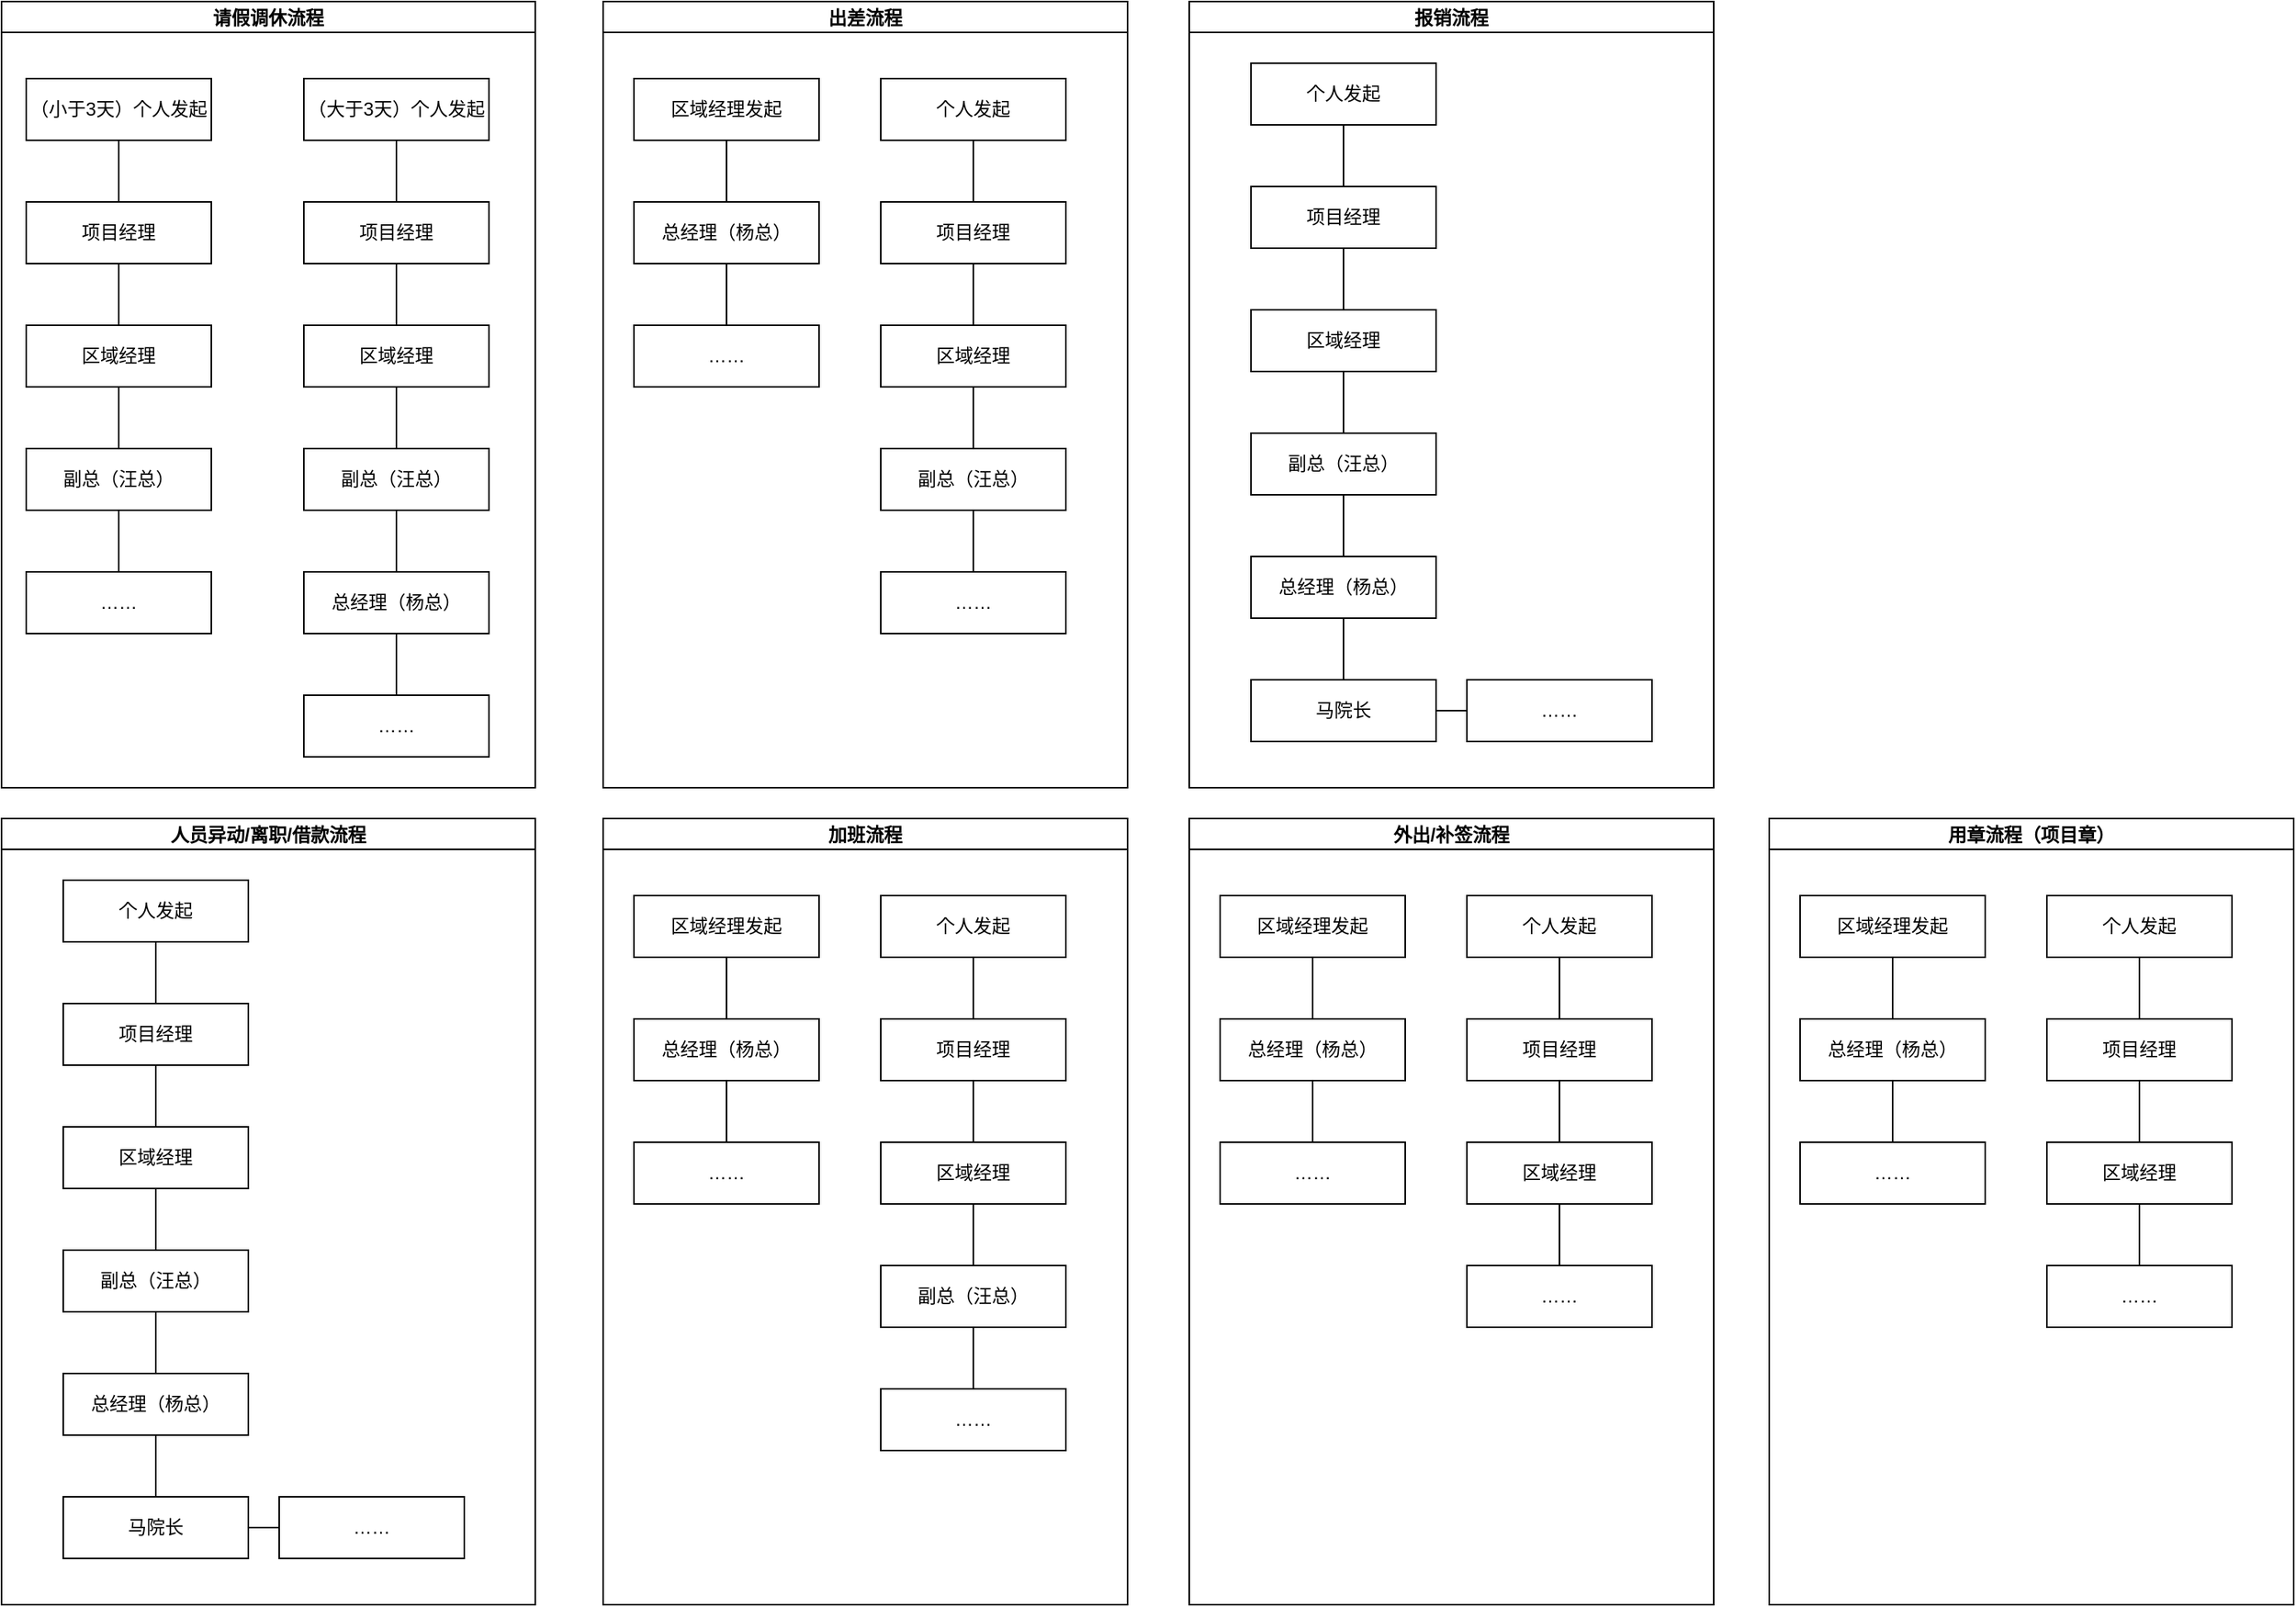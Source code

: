 <mxfile version="16.5.6" type="github"><diagram id="9cjSWzcW_gVjV4FoyTow" name="第 1 页"><mxGraphModel dx="925" dy="501" grid="1" gridSize="10" guides="1" tooltips="1" connect="1" arrows="1" fold="1" page="1" pageScale="1" pageWidth="827" pageHeight="1169" math="1" shadow="0"><root><mxCell id="0"/><mxCell id="1" parent="0"/><mxCell id="sCYieP3I8B-GLEhcIFoH-1" value="请假调休流程" style="swimlane;startSize=20;horizontal=1;containerType=tree;" parent="1" vertex="1"><mxGeometry x="24" y="20" width="346" height="510" as="geometry"/></mxCell><mxCell id="sCYieP3I8B-GLEhcIFoH-8" value="（小于3天）个人发起" style="whiteSpace=wrap;html=1;treeFolding=1;treeMoving=1;newEdgeStyle={&quot;edgeStyle&quot;:&quot;elbowEdgeStyle&quot;,&quot;startArrow&quot;:&quot;none&quot;,&quot;endArrow&quot;:&quot;none&quot;};" parent="sCYieP3I8B-GLEhcIFoH-1" vertex="1"><mxGeometry x="16" y="50" width="120" height="40" as="geometry"/></mxCell><mxCell id="sCYieP3I8B-GLEhcIFoH-9" value="项目经理" style="whiteSpace=wrap;html=1;treeFolding=1;treeMoving=1;newEdgeStyle={&quot;edgeStyle&quot;:&quot;elbowEdgeStyle&quot;,&quot;startArrow&quot;:&quot;none&quot;,&quot;endArrow&quot;:&quot;none&quot;};" parent="sCYieP3I8B-GLEhcIFoH-1" vertex="1"><mxGeometry x="16" y="130" width="120" height="40" as="geometry"/></mxCell><mxCell id="sCYieP3I8B-GLEhcIFoH-7" value="" style="edgeStyle=elbowEdgeStyle;elbow=vertical;startArrow=none;endArrow=none;rounded=0;" parent="sCYieP3I8B-GLEhcIFoH-1" source="sCYieP3I8B-GLEhcIFoH-8" target="sCYieP3I8B-GLEhcIFoH-9" edge="1"><mxGeometry relative="1" as="geometry"/></mxCell><mxCell id="sCYieP3I8B-GLEhcIFoH-10" value="" style="edgeStyle=elbowEdgeStyle;elbow=vertical;startArrow=none;endArrow=none;rounded=0;" parent="sCYieP3I8B-GLEhcIFoH-1" source="sCYieP3I8B-GLEhcIFoH-9" target="sCYieP3I8B-GLEhcIFoH-11" edge="1"><mxGeometry relative="1" as="geometry"><mxPoint x="76" y="90" as="sourcePoint"/></mxGeometry></mxCell><mxCell id="sCYieP3I8B-GLEhcIFoH-11" value="区域经理" style="whiteSpace=wrap;html=1;treeFolding=1;treeMoving=1;newEdgeStyle={&quot;edgeStyle&quot;:&quot;elbowEdgeStyle&quot;,&quot;startArrow&quot;:&quot;none&quot;,&quot;endArrow&quot;:&quot;none&quot;};" parent="sCYieP3I8B-GLEhcIFoH-1" vertex="1"><mxGeometry x="16" y="210" width="120" height="40" as="geometry"/></mxCell><mxCell id="sCYieP3I8B-GLEhcIFoH-12" value="" style="edgeStyle=elbowEdgeStyle;elbow=vertical;startArrow=none;endArrow=none;rounded=0;" parent="sCYieP3I8B-GLEhcIFoH-1" source="sCYieP3I8B-GLEhcIFoH-11" target="sCYieP3I8B-GLEhcIFoH-13" edge="1"><mxGeometry relative="1" as="geometry"><mxPoint x="86" y="190" as="sourcePoint"/></mxGeometry></mxCell><mxCell id="sCYieP3I8B-GLEhcIFoH-13" value="副总（汪总）" style="whiteSpace=wrap;html=1;treeFolding=1;treeMoving=1;newEdgeStyle={&quot;edgeStyle&quot;:&quot;elbowEdgeStyle&quot;,&quot;startArrow&quot;:&quot;none&quot;,&quot;endArrow&quot;:&quot;none&quot;};" parent="sCYieP3I8B-GLEhcIFoH-1" vertex="1"><mxGeometry x="16" y="290" width="120" height="40" as="geometry"/></mxCell><mxCell id="sCYieP3I8B-GLEhcIFoH-16" value="（大于3天）个人发起" style="whiteSpace=wrap;html=1;treeFolding=1;treeMoving=1;newEdgeStyle={&quot;edgeStyle&quot;:&quot;elbowEdgeStyle&quot;,&quot;startArrow&quot;:&quot;none&quot;,&quot;endArrow&quot;:&quot;none&quot;};" parent="sCYieP3I8B-GLEhcIFoH-1" vertex="1"><mxGeometry x="196" y="50" width="120" height="40" as="geometry"/></mxCell><mxCell id="sCYieP3I8B-GLEhcIFoH-17" value="项目经理" style="whiteSpace=wrap;html=1;treeFolding=1;treeMoving=1;newEdgeStyle={&quot;edgeStyle&quot;:&quot;elbowEdgeStyle&quot;,&quot;startArrow&quot;:&quot;none&quot;,&quot;endArrow&quot;:&quot;none&quot;};" parent="sCYieP3I8B-GLEhcIFoH-1" vertex="1"><mxGeometry x="196" y="130" width="120" height="40" as="geometry"/></mxCell><mxCell id="sCYieP3I8B-GLEhcIFoH-18" value="" style="edgeStyle=elbowEdgeStyle;elbow=vertical;startArrow=none;endArrow=none;rounded=0;" parent="sCYieP3I8B-GLEhcIFoH-1" source="sCYieP3I8B-GLEhcIFoH-16" target="sCYieP3I8B-GLEhcIFoH-17" edge="1"><mxGeometry relative="1" as="geometry"/></mxCell><mxCell id="sCYieP3I8B-GLEhcIFoH-19" value="" style="edgeStyle=elbowEdgeStyle;elbow=vertical;startArrow=none;endArrow=none;rounded=0;" parent="sCYieP3I8B-GLEhcIFoH-1" source="sCYieP3I8B-GLEhcIFoH-17" target="sCYieP3I8B-GLEhcIFoH-20" edge="1"><mxGeometry relative="1" as="geometry"><mxPoint x="246" y="70" as="sourcePoint"/></mxGeometry></mxCell><mxCell id="sCYieP3I8B-GLEhcIFoH-20" value="区域经理" style="whiteSpace=wrap;html=1;treeFolding=1;treeMoving=1;newEdgeStyle={&quot;edgeStyle&quot;:&quot;elbowEdgeStyle&quot;,&quot;startArrow&quot;:&quot;none&quot;,&quot;endArrow&quot;:&quot;none&quot;};" parent="sCYieP3I8B-GLEhcIFoH-1" vertex="1"><mxGeometry x="196" y="210" width="120" height="40" as="geometry"/></mxCell><mxCell id="sCYieP3I8B-GLEhcIFoH-21" value="" style="edgeStyle=elbowEdgeStyle;elbow=vertical;startArrow=none;endArrow=none;rounded=0;" parent="sCYieP3I8B-GLEhcIFoH-1" source="sCYieP3I8B-GLEhcIFoH-20" target="sCYieP3I8B-GLEhcIFoH-22" edge="1"><mxGeometry relative="1" as="geometry"><mxPoint x="256" y="170" as="sourcePoint"/></mxGeometry></mxCell><mxCell id="sCYieP3I8B-GLEhcIFoH-22" value="副总（汪总）" style="whiteSpace=wrap;html=1;treeFolding=1;treeMoving=1;newEdgeStyle={&quot;edgeStyle&quot;:&quot;elbowEdgeStyle&quot;,&quot;startArrow&quot;:&quot;none&quot;,&quot;endArrow&quot;:&quot;none&quot;};" parent="sCYieP3I8B-GLEhcIFoH-1" vertex="1"><mxGeometry x="196" y="290" width="120" height="40" as="geometry"/></mxCell><mxCell id="sCYieP3I8B-GLEhcIFoH-23" value="" style="edgeStyle=elbowEdgeStyle;elbow=vertical;startArrow=none;endArrow=none;rounded=0;" parent="sCYieP3I8B-GLEhcIFoH-1" source="sCYieP3I8B-GLEhcIFoH-13" target="sCYieP3I8B-GLEhcIFoH-24" edge="1"><mxGeometry relative="1" as="geometry"><mxPoint x="86" y="270" as="sourcePoint"/></mxGeometry></mxCell><mxCell id="sCYieP3I8B-GLEhcIFoH-24" value="……" style="whiteSpace=wrap;html=1;treeFolding=1;treeMoving=1;newEdgeStyle={&quot;edgeStyle&quot;:&quot;elbowEdgeStyle&quot;,&quot;startArrow&quot;:&quot;none&quot;,&quot;endArrow&quot;:&quot;none&quot;};" parent="sCYieP3I8B-GLEhcIFoH-1" vertex="1"><mxGeometry x="16" y="370" width="120" height="40" as="geometry"/></mxCell><mxCell id="sCYieP3I8B-GLEhcIFoH-25" value="" style="edgeStyle=elbowEdgeStyle;elbow=vertical;startArrow=none;endArrow=none;rounded=0;" parent="sCYieP3I8B-GLEhcIFoH-1" source="sCYieP3I8B-GLEhcIFoH-22" target="sCYieP3I8B-GLEhcIFoH-26" edge="1"><mxGeometry relative="1" as="geometry"><mxPoint x="266" y="270" as="sourcePoint"/></mxGeometry></mxCell><mxCell id="sCYieP3I8B-GLEhcIFoH-26" value="总经理（杨总）" style="whiteSpace=wrap;html=1;treeFolding=1;treeMoving=1;newEdgeStyle={&quot;edgeStyle&quot;:&quot;elbowEdgeStyle&quot;,&quot;startArrow&quot;:&quot;none&quot;,&quot;endArrow&quot;:&quot;none&quot;};" parent="sCYieP3I8B-GLEhcIFoH-1" vertex="1"><mxGeometry x="196" y="370" width="120" height="40" as="geometry"/></mxCell><mxCell id="sCYieP3I8B-GLEhcIFoH-27" value="" style="edgeStyle=elbowEdgeStyle;elbow=vertical;startArrow=none;endArrow=none;rounded=0;" parent="sCYieP3I8B-GLEhcIFoH-1" source="sCYieP3I8B-GLEhcIFoH-26" target="sCYieP3I8B-GLEhcIFoH-28" edge="1"><mxGeometry relative="1" as="geometry"><mxPoint x="266" y="350" as="sourcePoint"/></mxGeometry></mxCell><mxCell id="sCYieP3I8B-GLEhcIFoH-28" value="……" style="whiteSpace=wrap;html=1;treeFolding=1;treeMoving=1;newEdgeStyle={&quot;edgeStyle&quot;:&quot;elbowEdgeStyle&quot;,&quot;startArrow&quot;:&quot;none&quot;,&quot;endArrow&quot;:&quot;none&quot;};" parent="sCYieP3I8B-GLEhcIFoH-1" vertex="1"><mxGeometry x="196" y="450" width="120" height="40" as="geometry"/></mxCell><mxCell id="sCYieP3I8B-GLEhcIFoH-29" value="出差流程" style="swimlane;startSize=20;horizontal=1;containerType=tree;" parent="1" vertex="1"><mxGeometry x="414" y="20" width="340" height="510" as="geometry"/></mxCell><mxCell id="sCYieP3I8B-GLEhcIFoH-30" value="" style="edgeStyle=elbowEdgeStyle;elbow=vertical;startArrow=none;endArrow=none;rounded=0;" parent="sCYieP3I8B-GLEhcIFoH-29" source="sCYieP3I8B-GLEhcIFoH-31" target="sCYieP3I8B-GLEhcIFoH-32" edge="1"><mxGeometry relative="1" as="geometry"/></mxCell><mxCell id="sCYieP3I8B-GLEhcIFoH-31" value="区域经理发起" style="whiteSpace=wrap;html=1;treeFolding=1;treeMoving=1;newEdgeStyle={&quot;edgeStyle&quot;:&quot;elbowEdgeStyle&quot;,&quot;startArrow&quot;:&quot;none&quot;,&quot;endArrow&quot;:&quot;none&quot;};" parent="sCYieP3I8B-GLEhcIFoH-29" vertex="1"><mxGeometry x="20" y="50" width="120" height="40" as="geometry"/></mxCell><mxCell id="sCYieP3I8B-GLEhcIFoH-32" value="总经理（杨总）" style="whiteSpace=wrap;html=1;treeFolding=1;treeMoving=1;newEdgeStyle={&quot;edgeStyle&quot;:&quot;elbowEdgeStyle&quot;,&quot;startArrow&quot;:&quot;none&quot;,&quot;endArrow&quot;:&quot;none&quot;};" parent="sCYieP3I8B-GLEhcIFoH-29" vertex="1"><mxGeometry x="20" y="130" width="120" height="40" as="geometry"/></mxCell><mxCell id="sCYieP3I8B-GLEhcIFoH-33" value="" style="edgeStyle=elbowEdgeStyle;elbow=vertical;startArrow=none;endArrow=none;rounded=0;" parent="sCYieP3I8B-GLEhcIFoH-29" source="sCYieP3I8B-GLEhcIFoH-32" target="sCYieP3I8B-GLEhcIFoH-34" edge="1"><mxGeometry relative="1" as="geometry"><mxPoint x="90" y="110" as="sourcePoint"/></mxGeometry></mxCell><mxCell id="sCYieP3I8B-GLEhcIFoH-34" value="……" style="whiteSpace=wrap;html=1;treeFolding=1;treeMoving=1;newEdgeStyle={&quot;edgeStyle&quot;:&quot;elbowEdgeStyle&quot;,&quot;startArrow&quot;:&quot;none&quot;,&quot;endArrow&quot;:&quot;none&quot;};" parent="sCYieP3I8B-GLEhcIFoH-29" vertex="1"><mxGeometry x="20" y="210" width="120" height="40" as="geometry"/></mxCell><mxCell id="sCYieP3I8B-GLEhcIFoH-35" value="个人发起" style="whiteSpace=wrap;html=1;treeFolding=1;treeMoving=1;newEdgeStyle={&quot;edgeStyle&quot;:&quot;elbowEdgeStyle&quot;,&quot;startArrow&quot;:&quot;none&quot;,&quot;endArrow&quot;:&quot;none&quot;};" parent="sCYieP3I8B-GLEhcIFoH-29" vertex="1"><mxGeometry x="180" y="50" width="120" height="40" as="geometry"/></mxCell><mxCell id="sCYieP3I8B-GLEhcIFoH-36" value="项目经理" style="whiteSpace=wrap;html=1;treeFolding=1;treeMoving=1;newEdgeStyle={&quot;edgeStyle&quot;:&quot;elbowEdgeStyle&quot;,&quot;startArrow&quot;:&quot;none&quot;,&quot;endArrow&quot;:&quot;none&quot;};" parent="sCYieP3I8B-GLEhcIFoH-29" vertex="1"><mxGeometry x="180" y="130" width="120" height="40" as="geometry"/></mxCell><mxCell id="sCYieP3I8B-GLEhcIFoH-37" value="" style="edgeStyle=elbowEdgeStyle;elbow=vertical;startArrow=none;endArrow=none;rounded=0;" parent="sCYieP3I8B-GLEhcIFoH-29" source="sCYieP3I8B-GLEhcIFoH-35" target="sCYieP3I8B-GLEhcIFoH-36" edge="1"><mxGeometry relative="1" as="geometry"/></mxCell><mxCell id="sCYieP3I8B-GLEhcIFoH-38" value="" style="edgeStyle=elbowEdgeStyle;elbow=vertical;startArrow=none;endArrow=none;rounded=0;" parent="sCYieP3I8B-GLEhcIFoH-29" source="sCYieP3I8B-GLEhcIFoH-36" target="sCYieP3I8B-GLEhcIFoH-39" edge="1"><mxGeometry relative="1" as="geometry"><mxPoint x="240" y="90" as="sourcePoint"/></mxGeometry></mxCell><mxCell id="sCYieP3I8B-GLEhcIFoH-39" value="区域经理" style="whiteSpace=wrap;html=1;treeFolding=1;treeMoving=1;newEdgeStyle={&quot;edgeStyle&quot;:&quot;elbowEdgeStyle&quot;,&quot;startArrow&quot;:&quot;none&quot;,&quot;endArrow&quot;:&quot;none&quot;};" parent="sCYieP3I8B-GLEhcIFoH-29" vertex="1"><mxGeometry x="180" y="210" width="120" height="40" as="geometry"/></mxCell><mxCell id="sCYieP3I8B-GLEhcIFoH-40" value="" style="edgeStyle=elbowEdgeStyle;elbow=vertical;startArrow=none;endArrow=none;rounded=0;" parent="sCYieP3I8B-GLEhcIFoH-29" source="sCYieP3I8B-GLEhcIFoH-39" target="sCYieP3I8B-GLEhcIFoH-41" edge="1"><mxGeometry relative="1" as="geometry"><mxPoint x="250" y="190" as="sourcePoint"/></mxGeometry></mxCell><mxCell id="sCYieP3I8B-GLEhcIFoH-41" value="副总（汪总）" style="whiteSpace=wrap;html=1;treeFolding=1;treeMoving=1;newEdgeStyle={&quot;edgeStyle&quot;:&quot;elbowEdgeStyle&quot;,&quot;startArrow&quot;:&quot;none&quot;,&quot;endArrow&quot;:&quot;none&quot;};" parent="sCYieP3I8B-GLEhcIFoH-29" vertex="1"><mxGeometry x="180" y="290" width="120" height="40" as="geometry"/></mxCell><mxCell id="sCYieP3I8B-GLEhcIFoH-49" value="" style="edgeStyle=elbowEdgeStyle;elbow=vertical;startArrow=none;endArrow=none;rounded=0;" parent="sCYieP3I8B-GLEhcIFoH-29" source="sCYieP3I8B-GLEhcIFoH-41" target="sCYieP3I8B-GLEhcIFoH-50" edge="1"><mxGeometry relative="1" as="geometry"><mxPoint x="250" y="270" as="sourcePoint"/></mxGeometry></mxCell><mxCell id="sCYieP3I8B-GLEhcIFoH-50" value="……" style="whiteSpace=wrap;html=1;treeFolding=1;treeMoving=1;newEdgeStyle={&quot;edgeStyle&quot;:&quot;elbowEdgeStyle&quot;,&quot;startArrow&quot;:&quot;none&quot;,&quot;endArrow&quot;:&quot;none&quot;};" parent="sCYieP3I8B-GLEhcIFoH-29" vertex="1"><mxGeometry x="180" y="370" width="120" height="40" as="geometry"/></mxCell><mxCell id="sCYieP3I8B-GLEhcIFoH-55" value="报销流程" style="swimlane;startSize=20;horizontal=1;containerType=tree;" parent="1" vertex="1"><mxGeometry x="794" y="20" width="340" height="510" as="geometry"/></mxCell><mxCell id="sCYieP3I8B-GLEhcIFoH-61" value="个人发起" style="whiteSpace=wrap;html=1;treeFolding=1;treeMoving=1;newEdgeStyle={&quot;edgeStyle&quot;:&quot;elbowEdgeStyle&quot;,&quot;startArrow&quot;:&quot;none&quot;,&quot;endArrow&quot;:&quot;none&quot;};" parent="sCYieP3I8B-GLEhcIFoH-55" vertex="1"><mxGeometry x="40" y="40" width="120" height="40" as="geometry"/></mxCell><mxCell id="sCYieP3I8B-GLEhcIFoH-62" value="项目经理" style="whiteSpace=wrap;html=1;treeFolding=1;treeMoving=1;newEdgeStyle={&quot;edgeStyle&quot;:&quot;elbowEdgeStyle&quot;,&quot;startArrow&quot;:&quot;none&quot;,&quot;endArrow&quot;:&quot;none&quot;};" parent="sCYieP3I8B-GLEhcIFoH-55" vertex="1"><mxGeometry x="40" y="120" width="120" height="40" as="geometry"/></mxCell><mxCell id="sCYieP3I8B-GLEhcIFoH-63" value="" style="edgeStyle=elbowEdgeStyle;elbow=vertical;startArrow=none;endArrow=none;rounded=0;" parent="sCYieP3I8B-GLEhcIFoH-55" source="sCYieP3I8B-GLEhcIFoH-61" target="sCYieP3I8B-GLEhcIFoH-62" edge="1"><mxGeometry relative="1" as="geometry"/></mxCell><mxCell id="sCYieP3I8B-GLEhcIFoH-64" value="" style="edgeStyle=elbowEdgeStyle;elbow=vertical;startArrow=none;endArrow=none;rounded=0;" parent="sCYieP3I8B-GLEhcIFoH-55" source="sCYieP3I8B-GLEhcIFoH-62" target="sCYieP3I8B-GLEhcIFoH-65" edge="1"><mxGeometry relative="1" as="geometry"><mxPoint x="100" y="80" as="sourcePoint"/></mxGeometry></mxCell><mxCell id="sCYieP3I8B-GLEhcIFoH-65" value="区域经理" style="whiteSpace=wrap;html=1;treeFolding=1;treeMoving=1;newEdgeStyle={&quot;edgeStyle&quot;:&quot;elbowEdgeStyle&quot;,&quot;startArrow&quot;:&quot;none&quot;,&quot;endArrow&quot;:&quot;none&quot;};" parent="sCYieP3I8B-GLEhcIFoH-55" vertex="1"><mxGeometry x="40" y="200" width="120" height="40" as="geometry"/></mxCell><mxCell id="sCYieP3I8B-GLEhcIFoH-66" value="" style="edgeStyle=elbowEdgeStyle;elbow=vertical;startArrow=none;endArrow=none;rounded=0;" parent="sCYieP3I8B-GLEhcIFoH-55" source="sCYieP3I8B-GLEhcIFoH-65" target="sCYieP3I8B-GLEhcIFoH-67" edge="1"><mxGeometry relative="1" as="geometry"><mxPoint x="110" y="180" as="sourcePoint"/></mxGeometry></mxCell><mxCell id="sCYieP3I8B-GLEhcIFoH-67" value="副总（汪总）" style="whiteSpace=wrap;html=1;treeFolding=1;treeMoving=1;newEdgeStyle={&quot;edgeStyle&quot;:&quot;elbowEdgeStyle&quot;,&quot;startArrow&quot;:&quot;none&quot;,&quot;endArrow&quot;:&quot;none&quot;};" parent="sCYieP3I8B-GLEhcIFoH-55" vertex="1"><mxGeometry x="40" y="280" width="120" height="40" as="geometry"/></mxCell><mxCell id="sCYieP3I8B-GLEhcIFoH-68" value="" style="edgeStyle=elbowEdgeStyle;elbow=vertical;startArrow=none;endArrow=none;rounded=0;" parent="sCYieP3I8B-GLEhcIFoH-55" source="sCYieP3I8B-GLEhcIFoH-67" target="sCYieP3I8B-GLEhcIFoH-69" edge="1"><mxGeometry relative="1" as="geometry"><mxPoint x="110" y="260" as="sourcePoint"/></mxGeometry></mxCell><mxCell id="sCYieP3I8B-GLEhcIFoH-69" value="总经理（杨总）" style="whiteSpace=wrap;html=1;treeFolding=1;treeMoving=1;newEdgeStyle={&quot;edgeStyle&quot;:&quot;elbowEdgeStyle&quot;,&quot;startArrow&quot;:&quot;none&quot;,&quot;endArrow&quot;:&quot;none&quot;};" parent="sCYieP3I8B-GLEhcIFoH-55" vertex="1"><mxGeometry x="40" y="360" width="120" height="40" as="geometry"/></mxCell><mxCell id="sCYieP3I8B-GLEhcIFoH-70" value="" style="edgeStyle=elbowEdgeStyle;elbow=vertical;startArrow=none;endArrow=none;rounded=0;" parent="sCYieP3I8B-GLEhcIFoH-55" source="sCYieP3I8B-GLEhcIFoH-69" target="sCYieP3I8B-GLEhcIFoH-71" edge="1"><mxGeometry relative="1" as="geometry"><mxPoint x="1050" y="340" as="sourcePoint"/></mxGeometry></mxCell><mxCell id="sCYieP3I8B-GLEhcIFoH-71" value="马院长" style="whiteSpace=wrap;html=1;treeFolding=1;treeMoving=1;newEdgeStyle={&quot;edgeStyle&quot;:&quot;elbowEdgeStyle&quot;,&quot;startArrow&quot;:&quot;none&quot;,&quot;endArrow&quot;:&quot;none&quot;};" parent="sCYieP3I8B-GLEhcIFoH-55" vertex="1"><mxGeometry x="40" y="440" width="120" height="40" as="geometry"/></mxCell><mxCell id="sCYieP3I8B-GLEhcIFoH-76" value="" style="edgeStyle=elbowEdgeStyle;elbow=vertical;startArrow=none;endArrow=none;rounded=0;" parent="sCYieP3I8B-GLEhcIFoH-55" source="sCYieP3I8B-GLEhcIFoH-71" target="sCYieP3I8B-GLEhcIFoH-77" edge="1"><mxGeometry relative="1" as="geometry"><mxPoint x="1050" y="420" as="sourcePoint"/></mxGeometry></mxCell><mxCell id="sCYieP3I8B-GLEhcIFoH-77" value="……" style="whiteSpace=wrap;html=1;treeFolding=1;treeMoving=1;newEdgeStyle={&quot;edgeStyle&quot;:&quot;elbowEdgeStyle&quot;,&quot;startArrow&quot;:&quot;none&quot;,&quot;endArrow&quot;:&quot;none&quot;};" parent="sCYieP3I8B-GLEhcIFoH-55" vertex="1"><mxGeometry x="180" y="440" width="120" height="40" as="geometry"/></mxCell><mxCell id="sCYieP3I8B-GLEhcIFoH-78" value="报销流程" style="swimlane;startSize=20;horizontal=1;containerType=tree;" parent="1" vertex="1"><mxGeometry x="794" y="20" width="340" height="510" as="geometry"/></mxCell><mxCell id="sCYieP3I8B-GLEhcIFoH-79" value="个人发起" style="whiteSpace=wrap;html=1;treeFolding=1;treeMoving=1;newEdgeStyle={&quot;edgeStyle&quot;:&quot;elbowEdgeStyle&quot;,&quot;startArrow&quot;:&quot;none&quot;,&quot;endArrow&quot;:&quot;none&quot;};" parent="sCYieP3I8B-GLEhcIFoH-78" vertex="1"><mxGeometry x="40" y="40" width="120" height="40" as="geometry"/></mxCell><mxCell id="sCYieP3I8B-GLEhcIFoH-80" value="项目经理" style="whiteSpace=wrap;html=1;treeFolding=1;treeMoving=1;newEdgeStyle={&quot;edgeStyle&quot;:&quot;elbowEdgeStyle&quot;,&quot;startArrow&quot;:&quot;none&quot;,&quot;endArrow&quot;:&quot;none&quot;};" parent="sCYieP3I8B-GLEhcIFoH-78" vertex="1"><mxGeometry x="40" y="120" width="120" height="40" as="geometry"/></mxCell><mxCell id="sCYieP3I8B-GLEhcIFoH-81" value="" style="edgeStyle=elbowEdgeStyle;elbow=vertical;startArrow=none;endArrow=none;rounded=0;" parent="sCYieP3I8B-GLEhcIFoH-78" source="sCYieP3I8B-GLEhcIFoH-79" target="sCYieP3I8B-GLEhcIFoH-80" edge="1"><mxGeometry relative="1" as="geometry"/></mxCell><mxCell id="sCYieP3I8B-GLEhcIFoH-82" value="" style="edgeStyle=elbowEdgeStyle;elbow=vertical;startArrow=none;endArrow=none;rounded=0;" parent="sCYieP3I8B-GLEhcIFoH-78" source="sCYieP3I8B-GLEhcIFoH-80" target="sCYieP3I8B-GLEhcIFoH-83" edge="1"><mxGeometry relative="1" as="geometry"><mxPoint x="100" y="80" as="sourcePoint"/></mxGeometry></mxCell><mxCell id="sCYieP3I8B-GLEhcIFoH-83" value="区域经理" style="whiteSpace=wrap;html=1;treeFolding=1;treeMoving=1;newEdgeStyle={&quot;edgeStyle&quot;:&quot;elbowEdgeStyle&quot;,&quot;startArrow&quot;:&quot;none&quot;,&quot;endArrow&quot;:&quot;none&quot;};" parent="sCYieP3I8B-GLEhcIFoH-78" vertex="1"><mxGeometry x="40" y="200" width="120" height="40" as="geometry"/></mxCell><mxCell id="sCYieP3I8B-GLEhcIFoH-84" value="" style="edgeStyle=elbowEdgeStyle;elbow=vertical;startArrow=none;endArrow=none;rounded=0;" parent="sCYieP3I8B-GLEhcIFoH-78" source="sCYieP3I8B-GLEhcIFoH-83" target="sCYieP3I8B-GLEhcIFoH-85" edge="1"><mxGeometry relative="1" as="geometry"><mxPoint x="110" y="180" as="sourcePoint"/></mxGeometry></mxCell><mxCell id="sCYieP3I8B-GLEhcIFoH-85" value="副总（汪总）" style="whiteSpace=wrap;html=1;treeFolding=1;treeMoving=1;newEdgeStyle={&quot;edgeStyle&quot;:&quot;elbowEdgeStyle&quot;,&quot;startArrow&quot;:&quot;none&quot;,&quot;endArrow&quot;:&quot;none&quot;};" parent="sCYieP3I8B-GLEhcIFoH-78" vertex="1"><mxGeometry x="40" y="280" width="120" height="40" as="geometry"/></mxCell><mxCell id="sCYieP3I8B-GLEhcIFoH-86" value="" style="edgeStyle=elbowEdgeStyle;elbow=vertical;startArrow=none;endArrow=none;rounded=0;" parent="sCYieP3I8B-GLEhcIFoH-78" source="sCYieP3I8B-GLEhcIFoH-85" target="sCYieP3I8B-GLEhcIFoH-87" edge="1"><mxGeometry relative="1" as="geometry"><mxPoint x="110" y="260" as="sourcePoint"/></mxGeometry></mxCell><mxCell id="sCYieP3I8B-GLEhcIFoH-87" value="总经理（杨总）" style="whiteSpace=wrap;html=1;treeFolding=1;treeMoving=1;newEdgeStyle={&quot;edgeStyle&quot;:&quot;elbowEdgeStyle&quot;,&quot;startArrow&quot;:&quot;none&quot;,&quot;endArrow&quot;:&quot;none&quot;};" parent="sCYieP3I8B-GLEhcIFoH-78" vertex="1"><mxGeometry x="40" y="360" width="120" height="40" as="geometry"/></mxCell><mxCell id="sCYieP3I8B-GLEhcIFoH-88" value="" style="edgeStyle=elbowEdgeStyle;elbow=vertical;startArrow=none;endArrow=none;rounded=0;" parent="sCYieP3I8B-GLEhcIFoH-78" source="sCYieP3I8B-GLEhcIFoH-87" target="sCYieP3I8B-GLEhcIFoH-89" edge="1"><mxGeometry relative="1" as="geometry"><mxPoint x="1050" y="340" as="sourcePoint"/></mxGeometry></mxCell><mxCell id="sCYieP3I8B-GLEhcIFoH-89" value="马院长" style="whiteSpace=wrap;html=1;treeFolding=1;treeMoving=1;newEdgeStyle={&quot;edgeStyle&quot;:&quot;elbowEdgeStyle&quot;,&quot;startArrow&quot;:&quot;none&quot;,&quot;endArrow&quot;:&quot;none&quot;};" parent="sCYieP3I8B-GLEhcIFoH-78" vertex="1"><mxGeometry x="40" y="440" width="120" height="40" as="geometry"/></mxCell><mxCell id="sCYieP3I8B-GLEhcIFoH-90" value="" style="edgeStyle=elbowEdgeStyle;elbow=vertical;startArrow=none;endArrow=none;rounded=0;" parent="sCYieP3I8B-GLEhcIFoH-78" source="sCYieP3I8B-GLEhcIFoH-89" target="sCYieP3I8B-GLEhcIFoH-91" edge="1"><mxGeometry relative="1" as="geometry"><mxPoint x="1050" y="420" as="sourcePoint"/></mxGeometry></mxCell><mxCell id="sCYieP3I8B-GLEhcIFoH-91" value="……" style="whiteSpace=wrap;html=1;treeFolding=1;treeMoving=1;newEdgeStyle={&quot;edgeStyle&quot;:&quot;elbowEdgeStyle&quot;,&quot;startArrow&quot;:&quot;none&quot;,&quot;endArrow&quot;:&quot;none&quot;};" parent="sCYieP3I8B-GLEhcIFoH-78" vertex="1"><mxGeometry x="180" y="440" width="120" height="40" as="geometry"/></mxCell><mxCell id="sCYieP3I8B-GLEhcIFoH-92" value="人员异动/离职/借款流程" style="swimlane;startSize=20;horizontal=1;containerType=tree;" parent="1" vertex="1"><mxGeometry x="24" y="550" width="346" height="510" as="geometry"/></mxCell><mxCell id="sCYieP3I8B-GLEhcIFoH-93" value="个人发起" style="whiteSpace=wrap;html=1;treeFolding=1;treeMoving=1;newEdgeStyle={&quot;edgeStyle&quot;:&quot;elbowEdgeStyle&quot;,&quot;startArrow&quot;:&quot;none&quot;,&quot;endArrow&quot;:&quot;none&quot;};" parent="sCYieP3I8B-GLEhcIFoH-92" vertex="1"><mxGeometry x="40" y="40" width="120" height="40" as="geometry"/></mxCell><mxCell id="sCYieP3I8B-GLEhcIFoH-94" value="项目经理" style="whiteSpace=wrap;html=1;treeFolding=1;treeMoving=1;newEdgeStyle={&quot;edgeStyle&quot;:&quot;elbowEdgeStyle&quot;,&quot;startArrow&quot;:&quot;none&quot;,&quot;endArrow&quot;:&quot;none&quot;};" parent="sCYieP3I8B-GLEhcIFoH-92" vertex="1"><mxGeometry x="40" y="120" width="120" height="40" as="geometry"/></mxCell><mxCell id="sCYieP3I8B-GLEhcIFoH-95" value="" style="edgeStyle=elbowEdgeStyle;elbow=vertical;startArrow=none;endArrow=none;rounded=0;" parent="sCYieP3I8B-GLEhcIFoH-92" source="sCYieP3I8B-GLEhcIFoH-93" target="sCYieP3I8B-GLEhcIFoH-94" edge="1"><mxGeometry relative="1" as="geometry"/></mxCell><mxCell id="sCYieP3I8B-GLEhcIFoH-96" value="" style="edgeStyle=elbowEdgeStyle;elbow=vertical;startArrow=none;endArrow=none;rounded=0;" parent="sCYieP3I8B-GLEhcIFoH-92" source="sCYieP3I8B-GLEhcIFoH-94" target="sCYieP3I8B-GLEhcIFoH-97" edge="1"><mxGeometry relative="1" as="geometry"><mxPoint x="100" y="80" as="sourcePoint"/></mxGeometry></mxCell><mxCell id="sCYieP3I8B-GLEhcIFoH-97" value="区域经理" style="whiteSpace=wrap;html=1;treeFolding=1;treeMoving=1;newEdgeStyle={&quot;edgeStyle&quot;:&quot;elbowEdgeStyle&quot;,&quot;startArrow&quot;:&quot;none&quot;,&quot;endArrow&quot;:&quot;none&quot;};" parent="sCYieP3I8B-GLEhcIFoH-92" vertex="1"><mxGeometry x="40" y="200" width="120" height="40" as="geometry"/></mxCell><mxCell id="sCYieP3I8B-GLEhcIFoH-98" value="" style="edgeStyle=elbowEdgeStyle;elbow=vertical;startArrow=none;endArrow=none;rounded=0;" parent="sCYieP3I8B-GLEhcIFoH-92" source="sCYieP3I8B-GLEhcIFoH-97" target="sCYieP3I8B-GLEhcIFoH-99" edge="1"><mxGeometry relative="1" as="geometry"><mxPoint x="110" y="180" as="sourcePoint"/></mxGeometry></mxCell><mxCell id="sCYieP3I8B-GLEhcIFoH-99" value="副总（汪总）" style="whiteSpace=wrap;html=1;treeFolding=1;treeMoving=1;newEdgeStyle={&quot;edgeStyle&quot;:&quot;elbowEdgeStyle&quot;,&quot;startArrow&quot;:&quot;none&quot;,&quot;endArrow&quot;:&quot;none&quot;};" parent="sCYieP3I8B-GLEhcIFoH-92" vertex="1"><mxGeometry x="40" y="280" width="120" height="40" as="geometry"/></mxCell><mxCell id="sCYieP3I8B-GLEhcIFoH-100" value="" style="edgeStyle=elbowEdgeStyle;elbow=vertical;startArrow=none;endArrow=none;rounded=0;" parent="sCYieP3I8B-GLEhcIFoH-92" source="sCYieP3I8B-GLEhcIFoH-99" target="sCYieP3I8B-GLEhcIFoH-101" edge="1"><mxGeometry relative="1" as="geometry"><mxPoint x="110" y="260" as="sourcePoint"/></mxGeometry></mxCell><mxCell id="sCYieP3I8B-GLEhcIFoH-101" value="总经理（杨总）" style="whiteSpace=wrap;html=1;treeFolding=1;treeMoving=1;newEdgeStyle={&quot;edgeStyle&quot;:&quot;elbowEdgeStyle&quot;,&quot;startArrow&quot;:&quot;none&quot;,&quot;endArrow&quot;:&quot;none&quot;};" parent="sCYieP3I8B-GLEhcIFoH-92" vertex="1"><mxGeometry x="40" y="360" width="120" height="40" as="geometry"/></mxCell><mxCell id="sCYieP3I8B-GLEhcIFoH-102" value="" style="edgeStyle=elbowEdgeStyle;elbow=vertical;startArrow=none;endArrow=none;rounded=0;" parent="sCYieP3I8B-GLEhcIFoH-92" source="sCYieP3I8B-GLEhcIFoH-101" target="sCYieP3I8B-GLEhcIFoH-103" edge="1"><mxGeometry relative="1" as="geometry"><mxPoint x="1050" y="340" as="sourcePoint"/></mxGeometry></mxCell><mxCell id="sCYieP3I8B-GLEhcIFoH-103" value="马院长" style="whiteSpace=wrap;html=1;treeFolding=1;treeMoving=1;newEdgeStyle={&quot;edgeStyle&quot;:&quot;elbowEdgeStyle&quot;,&quot;startArrow&quot;:&quot;none&quot;,&quot;endArrow&quot;:&quot;none&quot;};" parent="sCYieP3I8B-GLEhcIFoH-92" vertex="1"><mxGeometry x="40" y="440" width="120" height="40" as="geometry"/></mxCell><mxCell id="sCYieP3I8B-GLEhcIFoH-104" value="" style="edgeStyle=elbowEdgeStyle;elbow=vertical;startArrow=none;endArrow=none;rounded=0;" parent="sCYieP3I8B-GLEhcIFoH-92" source="sCYieP3I8B-GLEhcIFoH-103" target="sCYieP3I8B-GLEhcIFoH-105" edge="1"><mxGeometry relative="1" as="geometry"><mxPoint x="1050" y="420" as="sourcePoint"/></mxGeometry></mxCell><mxCell id="sCYieP3I8B-GLEhcIFoH-105" value="……" style="whiteSpace=wrap;html=1;treeFolding=1;treeMoving=1;newEdgeStyle={&quot;edgeStyle&quot;:&quot;elbowEdgeStyle&quot;,&quot;startArrow&quot;:&quot;none&quot;,&quot;endArrow&quot;:&quot;none&quot;};" parent="sCYieP3I8B-GLEhcIFoH-92" vertex="1"><mxGeometry x="180" y="440" width="120" height="40" as="geometry"/></mxCell><mxCell id="sCYieP3I8B-GLEhcIFoH-106" value="加班流程" style="swimlane;startSize=20;horizontal=1;containerType=tree;" parent="1" vertex="1"><mxGeometry x="414" y="550" width="340" height="510" as="geometry"/></mxCell><mxCell id="sCYieP3I8B-GLEhcIFoH-107" value="" style="edgeStyle=elbowEdgeStyle;elbow=vertical;startArrow=none;endArrow=none;rounded=0;" parent="sCYieP3I8B-GLEhcIFoH-106" source="sCYieP3I8B-GLEhcIFoH-108" target="sCYieP3I8B-GLEhcIFoH-109" edge="1"><mxGeometry relative="1" as="geometry"/></mxCell><mxCell id="sCYieP3I8B-GLEhcIFoH-108" value="区域经理发起" style="whiteSpace=wrap;html=1;treeFolding=1;treeMoving=1;newEdgeStyle={&quot;edgeStyle&quot;:&quot;elbowEdgeStyle&quot;,&quot;startArrow&quot;:&quot;none&quot;,&quot;endArrow&quot;:&quot;none&quot;};" parent="sCYieP3I8B-GLEhcIFoH-106" vertex="1"><mxGeometry x="20" y="50" width="120" height="40" as="geometry"/></mxCell><mxCell id="sCYieP3I8B-GLEhcIFoH-109" value="总经理（杨总）" style="whiteSpace=wrap;html=1;treeFolding=1;treeMoving=1;newEdgeStyle={&quot;edgeStyle&quot;:&quot;elbowEdgeStyle&quot;,&quot;startArrow&quot;:&quot;none&quot;,&quot;endArrow&quot;:&quot;none&quot;};" parent="sCYieP3I8B-GLEhcIFoH-106" vertex="1"><mxGeometry x="20" y="130" width="120" height="40" as="geometry"/></mxCell><mxCell id="sCYieP3I8B-GLEhcIFoH-110" value="" style="edgeStyle=elbowEdgeStyle;elbow=vertical;startArrow=none;endArrow=none;rounded=0;" parent="sCYieP3I8B-GLEhcIFoH-106" source="sCYieP3I8B-GLEhcIFoH-109" target="sCYieP3I8B-GLEhcIFoH-111" edge="1"><mxGeometry relative="1" as="geometry"><mxPoint x="90" y="110" as="sourcePoint"/></mxGeometry></mxCell><mxCell id="sCYieP3I8B-GLEhcIFoH-111" value="……" style="whiteSpace=wrap;html=1;treeFolding=1;treeMoving=1;newEdgeStyle={&quot;edgeStyle&quot;:&quot;elbowEdgeStyle&quot;,&quot;startArrow&quot;:&quot;none&quot;,&quot;endArrow&quot;:&quot;none&quot;};" parent="sCYieP3I8B-GLEhcIFoH-106" vertex="1"><mxGeometry x="20" y="210" width="120" height="40" as="geometry"/></mxCell><mxCell id="sCYieP3I8B-GLEhcIFoH-112" value="个人发起" style="whiteSpace=wrap;html=1;treeFolding=1;treeMoving=1;newEdgeStyle={&quot;edgeStyle&quot;:&quot;elbowEdgeStyle&quot;,&quot;startArrow&quot;:&quot;none&quot;,&quot;endArrow&quot;:&quot;none&quot;};" parent="sCYieP3I8B-GLEhcIFoH-106" vertex="1"><mxGeometry x="180" y="50" width="120" height="40" as="geometry"/></mxCell><mxCell id="sCYieP3I8B-GLEhcIFoH-113" value="项目经理" style="whiteSpace=wrap;html=1;treeFolding=1;treeMoving=1;newEdgeStyle={&quot;edgeStyle&quot;:&quot;elbowEdgeStyle&quot;,&quot;startArrow&quot;:&quot;none&quot;,&quot;endArrow&quot;:&quot;none&quot;};" parent="sCYieP3I8B-GLEhcIFoH-106" vertex="1"><mxGeometry x="180" y="130" width="120" height="40" as="geometry"/></mxCell><mxCell id="sCYieP3I8B-GLEhcIFoH-114" value="" style="edgeStyle=elbowEdgeStyle;elbow=vertical;startArrow=none;endArrow=none;rounded=0;" parent="sCYieP3I8B-GLEhcIFoH-106" source="sCYieP3I8B-GLEhcIFoH-112" target="sCYieP3I8B-GLEhcIFoH-113" edge="1"><mxGeometry relative="1" as="geometry"/></mxCell><mxCell id="sCYieP3I8B-GLEhcIFoH-115" value="" style="edgeStyle=elbowEdgeStyle;elbow=vertical;startArrow=none;endArrow=none;rounded=0;" parent="sCYieP3I8B-GLEhcIFoH-106" source="sCYieP3I8B-GLEhcIFoH-113" target="sCYieP3I8B-GLEhcIFoH-116" edge="1"><mxGeometry relative="1" as="geometry"><mxPoint x="240" y="90" as="sourcePoint"/></mxGeometry></mxCell><mxCell id="sCYieP3I8B-GLEhcIFoH-116" value="区域经理" style="whiteSpace=wrap;html=1;treeFolding=1;treeMoving=1;newEdgeStyle={&quot;edgeStyle&quot;:&quot;elbowEdgeStyle&quot;,&quot;startArrow&quot;:&quot;none&quot;,&quot;endArrow&quot;:&quot;none&quot;};" parent="sCYieP3I8B-GLEhcIFoH-106" vertex="1"><mxGeometry x="180" y="210" width="120" height="40" as="geometry"/></mxCell><mxCell id="sCYieP3I8B-GLEhcIFoH-117" value="" style="edgeStyle=elbowEdgeStyle;elbow=vertical;startArrow=none;endArrow=none;rounded=0;" parent="sCYieP3I8B-GLEhcIFoH-106" source="sCYieP3I8B-GLEhcIFoH-116" target="sCYieP3I8B-GLEhcIFoH-118" edge="1"><mxGeometry relative="1" as="geometry"><mxPoint x="250" y="190" as="sourcePoint"/></mxGeometry></mxCell><mxCell id="sCYieP3I8B-GLEhcIFoH-118" value="副总（汪总）" style="whiteSpace=wrap;html=1;treeFolding=1;treeMoving=1;newEdgeStyle={&quot;edgeStyle&quot;:&quot;elbowEdgeStyle&quot;,&quot;startArrow&quot;:&quot;none&quot;,&quot;endArrow&quot;:&quot;none&quot;};" parent="sCYieP3I8B-GLEhcIFoH-106" vertex="1"><mxGeometry x="180" y="290" width="120" height="40" as="geometry"/></mxCell><mxCell id="sCYieP3I8B-GLEhcIFoH-119" value="" style="edgeStyle=elbowEdgeStyle;elbow=vertical;startArrow=none;endArrow=none;rounded=0;" parent="sCYieP3I8B-GLEhcIFoH-106" source="sCYieP3I8B-GLEhcIFoH-118" target="sCYieP3I8B-GLEhcIFoH-120" edge="1"><mxGeometry relative="1" as="geometry"><mxPoint x="250" y="270" as="sourcePoint"/></mxGeometry></mxCell><mxCell id="sCYieP3I8B-GLEhcIFoH-120" value="……" style="whiteSpace=wrap;html=1;treeFolding=1;treeMoving=1;newEdgeStyle={&quot;edgeStyle&quot;:&quot;elbowEdgeStyle&quot;,&quot;startArrow&quot;:&quot;none&quot;,&quot;endArrow&quot;:&quot;none&quot;};" parent="sCYieP3I8B-GLEhcIFoH-106" vertex="1"><mxGeometry x="180" y="370" width="120" height="40" as="geometry"/></mxCell><mxCell id="sCYieP3I8B-GLEhcIFoH-136" value="外出/补签流程" style="swimlane;startSize=20;horizontal=1;containerType=tree;" parent="1" vertex="1"><mxGeometry x="794" y="550" width="340" height="510" as="geometry"/></mxCell><mxCell id="sCYieP3I8B-GLEhcIFoH-137" value="" style="edgeStyle=elbowEdgeStyle;elbow=vertical;startArrow=none;endArrow=none;rounded=0;" parent="sCYieP3I8B-GLEhcIFoH-136" source="sCYieP3I8B-GLEhcIFoH-138" target="sCYieP3I8B-GLEhcIFoH-139" edge="1"><mxGeometry relative="1" as="geometry"/></mxCell><mxCell id="sCYieP3I8B-GLEhcIFoH-138" value="区域经理发起" style="whiteSpace=wrap;html=1;treeFolding=1;treeMoving=1;newEdgeStyle={&quot;edgeStyle&quot;:&quot;elbowEdgeStyle&quot;,&quot;startArrow&quot;:&quot;none&quot;,&quot;endArrow&quot;:&quot;none&quot;};" parent="sCYieP3I8B-GLEhcIFoH-136" vertex="1"><mxGeometry x="20" y="50" width="120" height="40" as="geometry"/></mxCell><mxCell id="sCYieP3I8B-GLEhcIFoH-139" value="总经理（杨总）" style="whiteSpace=wrap;html=1;treeFolding=1;treeMoving=1;newEdgeStyle={&quot;edgeStyle&quot;:&quot;elbowEdgeStyle&quot;,&quot;startArrow&quot;:&quot;none&quot;,&quot;endArrow&quot;:&quot;none&quot;};" parent="sCYieP3I8B-GLEhcIFoH-136" vertex="1"><mxGeometry x="20" y="130" width="120" height="40" as="geometry"/></mxCell><mxCell id="sCYieP3I8B-GLEhcIFoH-140" value="" style="edgeStyle=elbowEdgeStyle;elbow=vertical;startArrow=none;endArrow=none;rounded=0;" parent="sCYieP3I8B-GLEhcIFoH-136" source="sCYieP3I8B-GLEhcIFoH-139" target="sCYieP3I8B-GLEhcIFoH-141" edge="1"><mxGeometry relative="1" as="geometry"><mxPoint x="90" y="110" as="sourcePoint"/></mxGeometry></mxCell><mxCell id="sCYieP3I8B-GLEhcIFoH-141" value="……" style="whiteSpace=wrap;html=1;treeFolding=1;treeMoving=1;newEdgeStyle={&quot;edgeStyle&quot;:&quot;elbowEdgeStyle&quot;,&quot;startArrow&quot;:&quot;none&quot;,&quot;endArrow&quot;:&quot;none&quot;};" parent="sCYieP3I8B-GLEhcIFoH-136" vertex="1"><mxGeometry x="20" y="210" width="120" height="40" as="geometry"/></mxCell><mxCell id="sCYieP3I8B-GLEhcIFoH-142" value="个人发起" style="whiteSpace=wrap;html=1;treeFolding=1;treeMoving=1;newEdgeStyle={&quot;edgeStyle&quot;:&quot;elbowEdgeStyle&quot;,&quot;startArrow&quot;:&quot;none&quot;,&quot;endArrow&quot;:&quot;none&quot;};" parent="sCYieP3I8B-GLEhcIFoH-136" vertex="1"><mxGeometry x="180" y="50" width="120" height="40" as="geometry"/></mxCell><mxCell id="sCYieP3I8B-GLEhcIFoH-143" value="项目经理" style="whiteSpace=wrap;html=1;treeFolding=1;treeMoving=1;newEdgeStyle={&quot;edgeStyle&quot;:&quot;elbowEdgeStyle&quot;,&quot;startArrow&quot;:&quot;none&quot;,&quot;endArrow&quot;:&quot;none&quot;};" parent="sCYieP3I8B-GLEhcIFoH-136" vertex="1"><mxGeometry x="180" y="130" width="120" height="40" as="geometry"/></mxCell><mxCell id="sCYieP3I8B-GLEhcIFoH-144" value="" style="edgeStyle=elbowEdgeStyle;elbow=vertical;startArrow=none;endArrow=none;rounded=0;" parent="sCYieP3I8B-GLEhcIFoH-136" source="sCYieP3I8B-GLEhcIFoH-142" target="sCYieP3I8B-GLEhcIFoH-143" edge="1"><mxGeometry relative="1" as="geometry"/></mxCell><mxCell id="sCYieP3I8B-GLEhcIFoH-145" value="" style="edgeStyle=elbowEdgeStyle;elbow=vertical;startArrow=none;endArrow=none;rounded=0;" parent="sCYieP3I8B-GLEhcIFoH-136" source="sCYieP3I8B-GLEhcIFoH-143" target="sCYieP3I8B-GLEhcIFoH-146" edge="1"><mxGeometry relative="1" as="geometry"><mxPoint x="240" y="90" as="sourcePoint"/></mxGeometry></mxCell><mxCell id="sCYieP3I8B-GLEhcIFoH-146" value="区域经理" style="whiteSpace=wrap;html=1;treeFolding=1;treeMoving=1;newEdgeStyle={&quot;edgeStyle&quot;:&quot;elbowEdgeStyle&quot;,&quot;startArrow&quot;:&quot;none&quot;,&quot;endArrow&quot;:&quot;none&quot;};" parent="sCYieP3I8B-GLEhcIFoH-136" vertex="1"><mxGeometry x="180" y="210" width="120" height="40" as="geometry"/></mxCell><mxCell id="sCYieP3I8B-GLEhcIFoH-147" value="" style="edgeStyle=elbowEdgeStyle;elbow=vertical;startArrow=none;endArrow=none;rounded=0;" parent="sCYieP3I8B-GLEhcIFoH-136" source="sCYieP3I8B-GLEhcIFoH-146" target="sCYieP3I8B-GLEhcIFoH-148" edge="1"><mxGeometry relative="1" as="geometry"><mxPoint x="250" y="190" as="sourcePoint"/></mxGeometry></mxCell><mxCell id="sCYieP3I8B-GLEhcIFoH-148" value="……" style="whiteSpace=wrap;html=1;treeFolding=1;treeMoving=1;newEdgeStyle={&quot;edgeStyle&quot;:&quot;elbowEdgeStyle&quot;,&quot;startArrow&quot;:&quot;none&quot;,&quot;endArrow&quot;:&quot;none&quot;};" parent="sCYieP3I8B-GLEhcIFoH-136" vertex="1"><mxGeometry x="180" y="290" width="120" height="40" as="geometry"/></mxCell><mxCell id="sCYieP3I8B-GLEhcIFoH-151" value="用章流程（项目章）" style="swimlane;startSize=20;horizontal=1;containerType=tree;" parent="1" vertex="1"><mxGeometry x="1170" y="550" width="340" height="510" as="geometry"/></mxCell><mxCell id="sCYieP3I8B-GLEhcIFoH-152" value="" style="edgeStyle=elbowEdgeStyle;elbow=vertical;startArrow=none;endArrow=none;rounded=0;" parent="sCYieP3I8B-GLEhcIFoH-151" source="sCYieP3I8B-GLEhcIFoH-153" target="sCYieP3I8B-GLEhcIFoH-154" edge="1"><mxGeometry relative="1" as="geometry"/></mxCell><mxCell id="sCYieP3I8B-GLEhcIFoH-153" value="区域经理发起" style="whiteSpace=wrap;html=1;treeFolding=1;treeMoving=1;newEdgeStyle={&quot;edgeStyle&quot;:&quot;elbowEdgeStyle&quot;,&quot;startArrow&quot;:&quot;none&quot;,&quot;endArrow&quot;:&quot;none&quot;};" parent="sCYieP3I8B-GLEhcIFoH-151" vertex="1"><mxGeometry x="20" y="50" width="120" height="40" as="geometry"/></mxCell><mxCell id="sCYieP3I8B-GLEhcIFoH-154" value="总经理（杨总）" style="whiteSpace=wrap;html=1;treeFolding=1;treeMoving=1;newEdgeStyle={&quot;edgeStyle&quot;:&quot;elbowEdgeStyle&quot;,&quot;startArrow&quot;:&quot;none&quot;,&quot;endArrow&quot;:&quot;none&quot;};" parent="sCYieP3I8B-GLEhcIFoH-151" vertex="1"><mxGeometry x="20" y="130" width="120" height="40" as="geometry"/></mxCell><mxCell id="sCYieP3I8B-GLEhcIFoH-155" value="" style="edgeStyle=elbowEdgeStyle;elbow=vertical;startArrow=none;endArrow=none;rounded=0;" parent="sCYieP3I8B-GLEhcIFoH-151" source="sCYieP3I8B-GLEhcIFoH-154" target="sCYieP3I8B-GLEhcIFoH-156" edge="1"><mxGeometry relative="1" as="geometry"><mxPoint x="90" y="110" as="sourcePoint"/></mxGeometry></mxCell><mxCell id="sCYieP3I8B-GLEhcIFoH-156" value="……" style="whiteSpace=wrap;html=1;treeFolding=1;treeMoving=1;newEdgeStyle={&quot;edgeStyle&quot;:&quot;elbowEdgeStyle&quot;,&quot;startArrow&quot;:&quot;none&quot;,&quot;endArrow&quot;:&quot;none&quot;};" parent="sCYieP3I8B-GLEhcIFoH-151" vertex="1"><mxGeometry x="20" y="210" width="120" height="40" as="geometry"/></mxCell><mxCell id="sCYieP3I8B-GLEhcIFoH-157" value="个人发起" style="whiteSpace=wrap;html=1;treeFolding=1;treeMoving=1;newEdgeStyle={&quot;edgeStyle&quot;:&quot;elbowEdgeStyle&quot;,&quot;startArrow&quot;:&quot;none&quot;,&quot;endArrow&quot;:&quot;none&quot;};" parent="sCYieP3I8B-GLEhcIFoH-151" vertex="1"><mxGeometry x="180" y="50" width="120" height="40" as="geometry"/></mxCell><mxCell id="sCYieP3I8B-GLEhcIFoH-158" value="项目经理" style="whiteSpace=wrap;html=1;treeFolding=1;treeMoving=1;newEdgeStyle={&quot;edgeStyle&quot;:&quot;elbowEdgeStyle&quot;,&quot;startArrow&quot;:&quot;none&quot;,&quot;endArrow&quot;:&quot;none&quot;};" parent="sCYieP3I8B-GLEhcIFoH-151" vertex="1"><mxGeometry x="180" y="130" width="120" height="40" as="geometry"/></mxCell><mxCell id="sCYieP3I8B-GLEhcIFoH-159" value="" style="edgeStyle=elbowEdgeStyle;elbow=vertical;startArrow=none;endArrow=none;rounded=0;" parent="sCYieP3I8B-GLEhcIFoH-151" source="sCYieP3I8B-GLEhcIFoH-157" target="sCYieP3I8B-GLEhcIFoH-158" edge="1"><mxGeometry relative="1" as="geometry"/></mxCell><mxCell id="sCYieP3I8B-GLEhcIFoH-160" value="" style="edgeStyle=elbowEdgeStyle;elbow=vertical;startArrow=none;endArrow=none;rounded=0;" parent="sCYieP3I8B-GLEhcIFoH-151" source="sCYieP3I8B-GLEhcIFoH-158" target="sCYieP3I8B-GLEhcIFoH-161" edge="1"><mxGeometry relative="1" as="geometry"><mxPoint x="240" y="90" as="sourcePoint"/></mxGeometry></mxCell><mxCell id="sCYieP3I8B-GLEhcIFoH-161" value="区域经理" style="whiteSpace=wrap;html=1;treeFolding=1;treeMoving=1;newEdgeStyle={&quot;edgeStyle&quot;:&quot;elbowEdgeStyle&quot;,&quot;startArrow&quot;:&quot;none&quot;,&quot;endArrow&quot;:&quot;none&quot;};" parent="sCYieP3I8B-GLEhcIFoH-151" vertex="1"><mxGeometry x="180" y="210" width="120" height="40" as="geometry"/></mxCell><mxCell id="sCYieP3I8B-GLEhcIFoH-162" value="" style="edgeStyle=elbowEdgeStyle;elbow=vertical;startArrow=none;endArrow=none;rounded=0;" parent="sCYieP3I8B-GLEhcIFoH-151" source="sCYieP3I8B-GLEhcIFoH-161" target="sCYieP3I8B-GLEhcIFoH-163" edge="1"><mxGeometry relative="1" as="geometry"><mxPoint x="250" y="190" as="sourcePoint"/></mxGeometry></mxCell><mxCell id="sCYieP3I8B-GLEhcIFoH-163" value="……" style="whiteSpace=wrap;html=1;treeFolding=1;treeMoving=1;newEdgeStyle={&quot;edgeStyle&quot;:&quot;elbowEdgeStyle&quot;,&quot;startArrow&quot;:&quot;none&quot;,&quot;endArrow&quot;:&quot;none&quot;};" parent="sCYieP3I8B-GLEhcIFoH-151" vertex="1"><mxGeometry x="180" y="290" width="120" height="40" as="geometry"/></mxCell></root></mxGraphModel></diagram></mxfile>